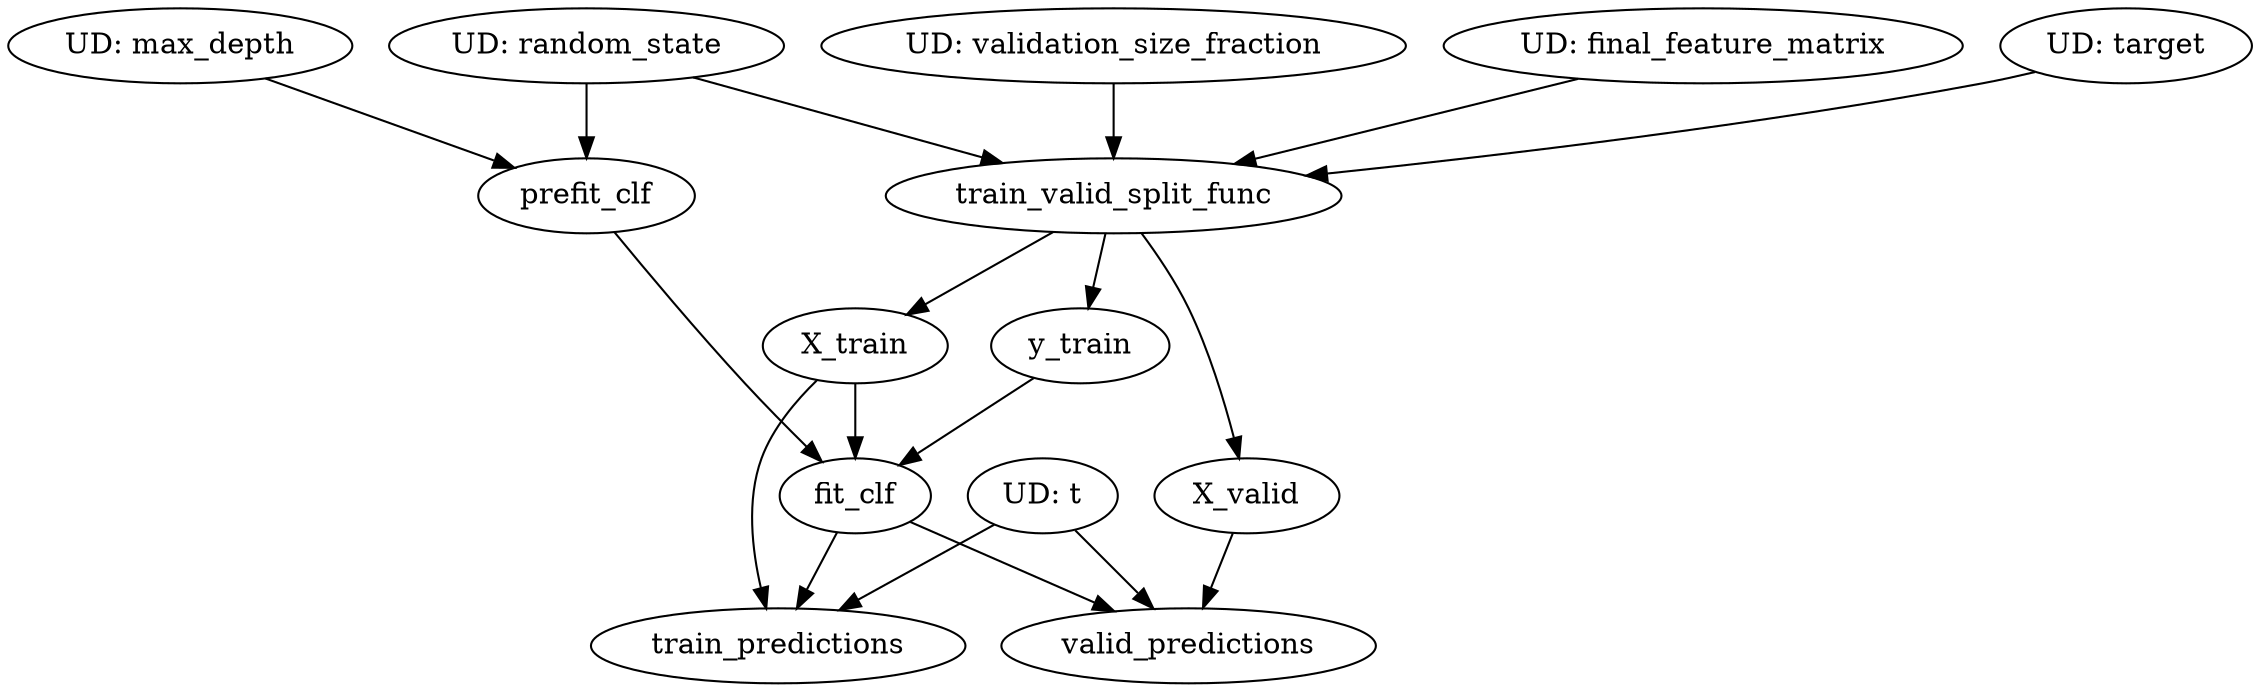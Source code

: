 // Dependency Graph
digraph {
	X_valid [label=X_valid]
	random_state [label=random_state]
	X_train [label=X_train]
	validation_size_fraction [label=validation_size_fraction]
	t [label=t]
	prefit_clf [label=prefit_clf]
	train_predictions [label=train_predictions]
	y_train [label=y_train]
	final_feature_matrix [label=final_feature_matrix]
	valid_predictions [label=valid_predictions]
	train_valid_split_func [label=train_valid_split_func]
	max_depth [label=max_depth]
	fit_clf [label=fit_clf]
	target [label=target]
	random_state [label="UD: random_state"]
	validation_size_fraction [label="UD: validation_size_fraction"]
	t [label="UD: t"]
	final_feature_matrix [label="UD: final_feature_matrix"]
	max_depth [label="UD: max_depth"]
	target [label="UD: target"]
	train_valid_split_func -> X_valid
	train_valid_split_func -> X_train
	random_state -> prefit_clf
	max_depth -> prefit_clf
	fit_clf -> train_predictions
	X_train -> train_predictions
	t -> train_predictions
	train_valid_split_func -> y_train
	fit_clf -> valid_predictions
	X_valid -> valid_predictions
	t -> valid_predictions
	final_feature_matrix -> train_valid_split_func
	target -> train_valid_split_func
	validation_size_fraction -> train_valid_split_func
	random_state -> train_valid_split_func
	prefit_clf -> fit_clf
	X_train -> fit_clf
	y_train -> fit_clf
}
